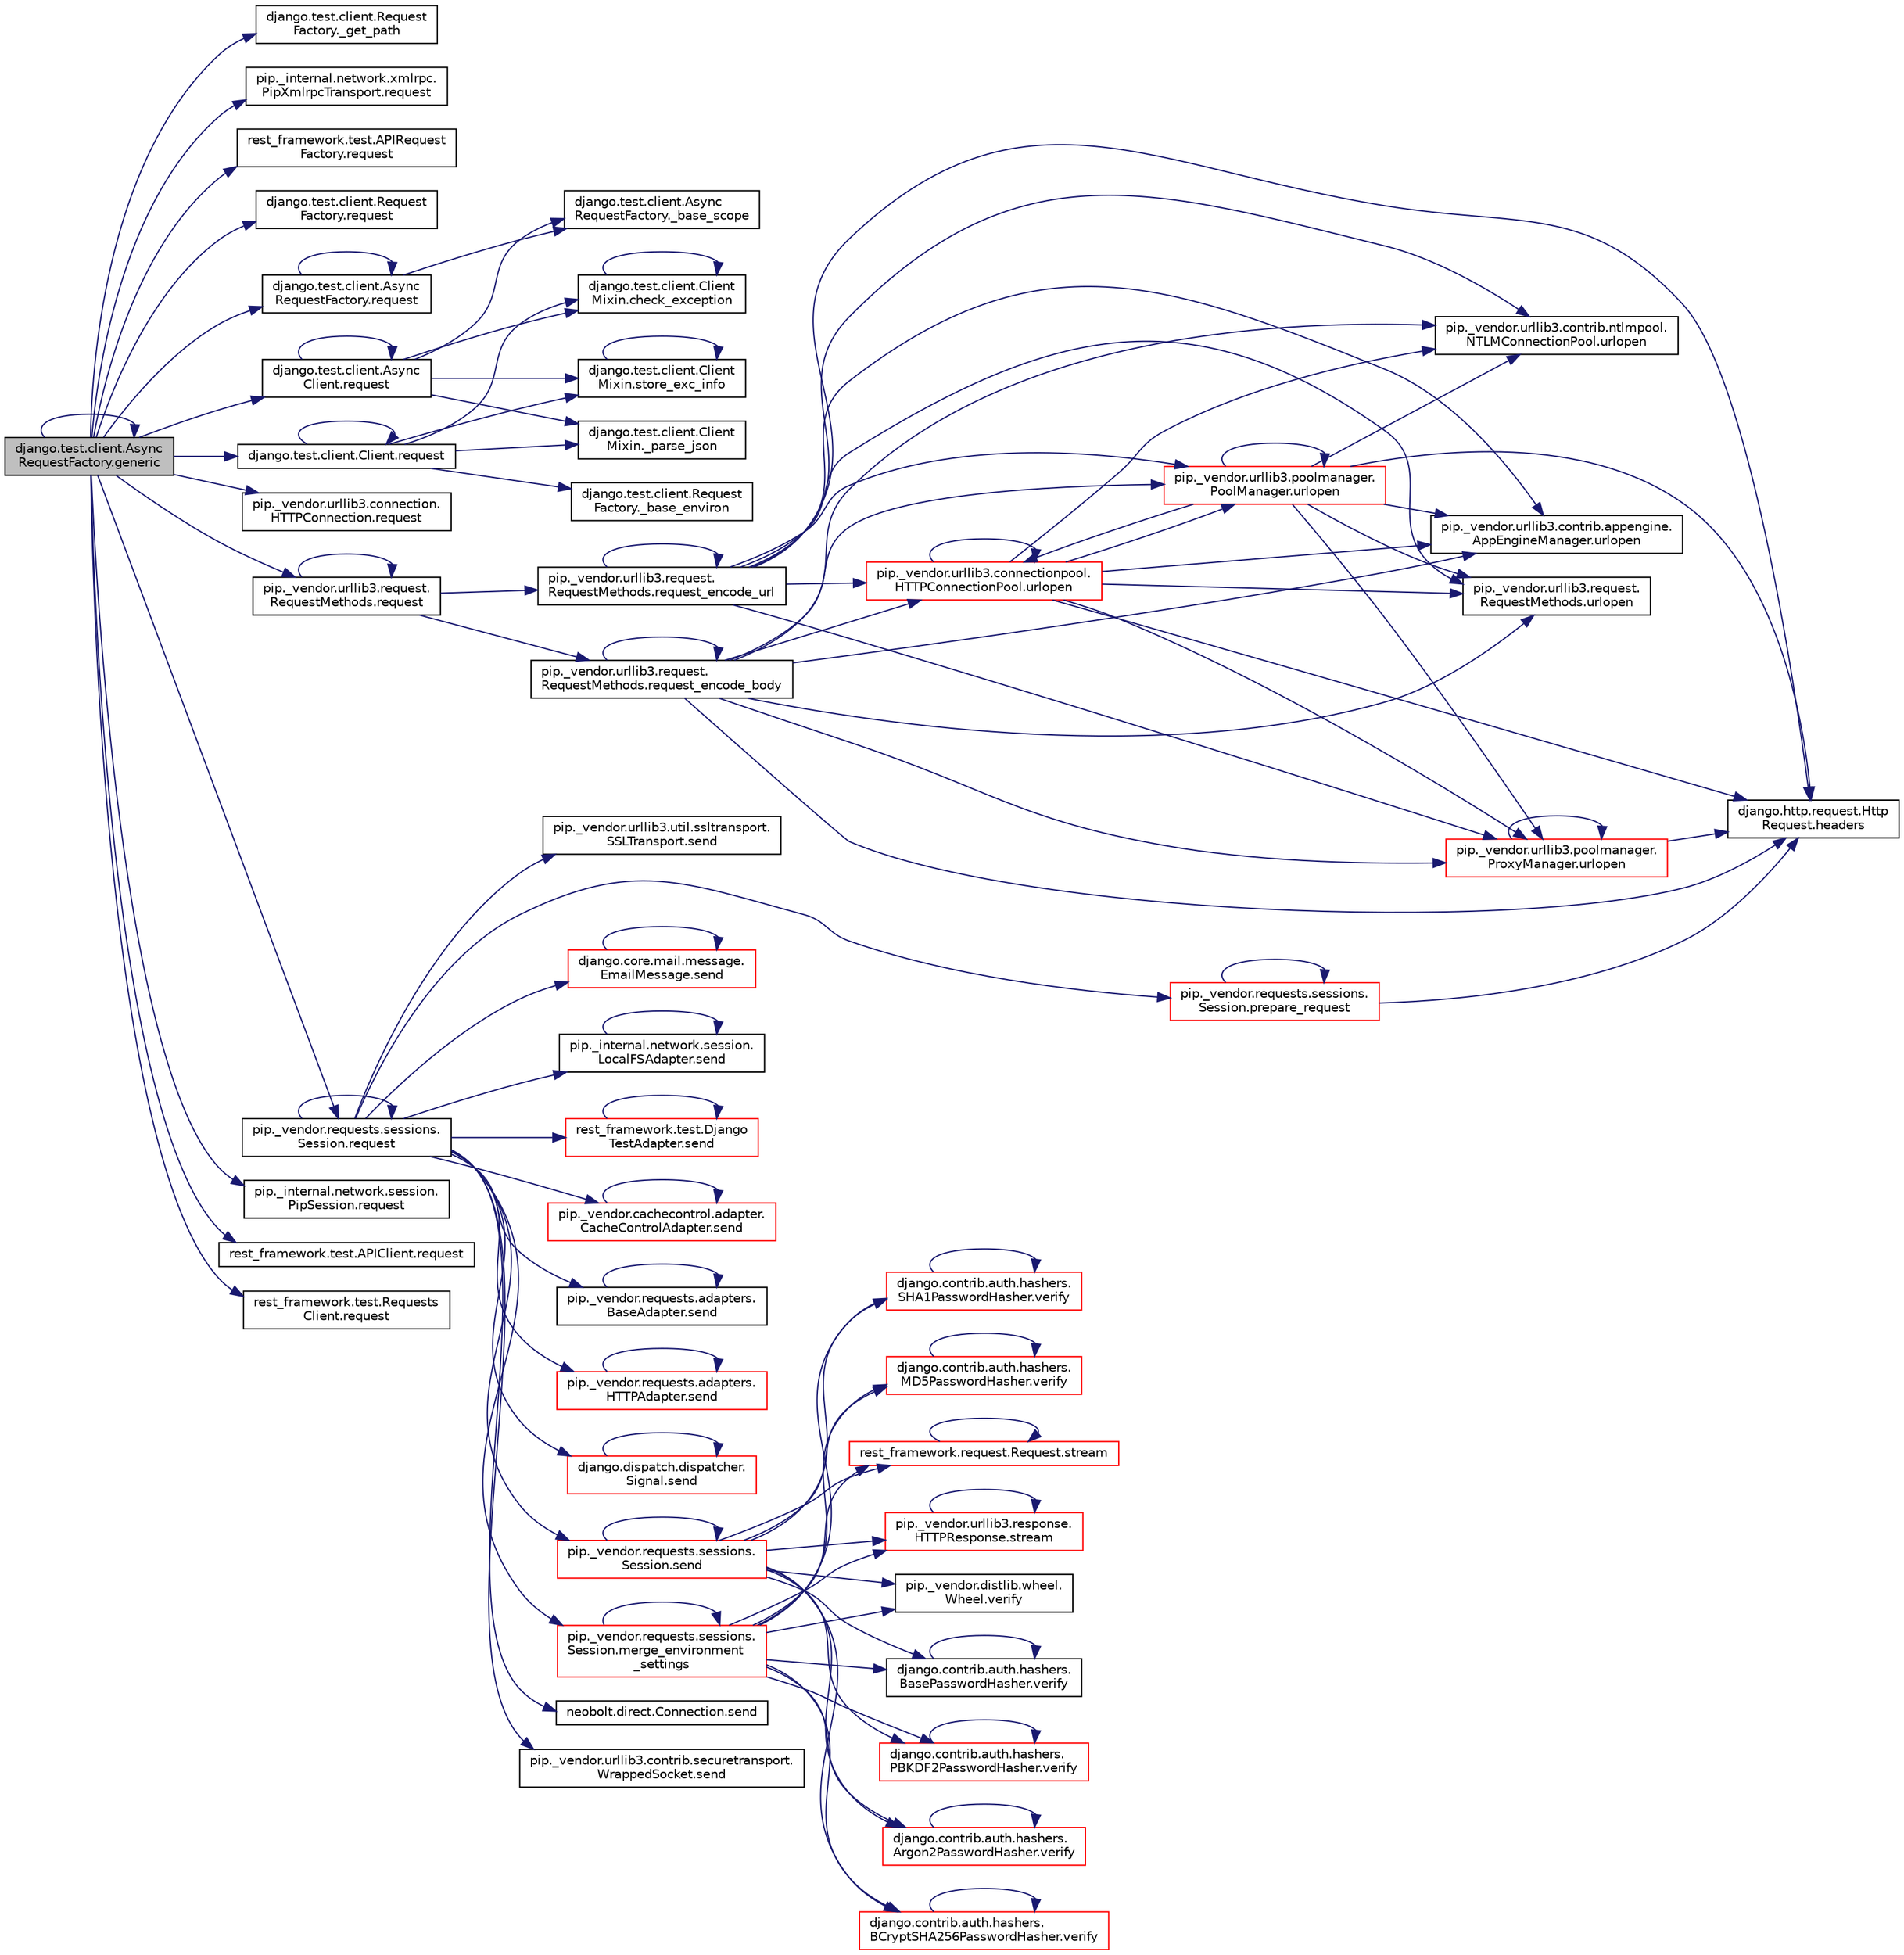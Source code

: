 digraph "django.test.client.AsyncRequestFactory.generic"
{
 // LATEX_PDF_SIZE
  edge [fontname="Helvetica",fontsize="10",labelfontname="Helvetica",labelfontsize="10"];
  node [fontname="Helvetica",fontsize="10",shape=record];
  rankdir="LR";
  Node1 [label="django.test.client.Async\lRequestFactory.generic",height=0.2,width=0.4,color="black", fillcolor="grey75", style="filled", fontcolor="black",tooltip=" "];
  Node1 -> Node2 [color="midnightblue",fontsize="10",style="solid",fontname="Helvetica"];
  Node2 [label="django.test.client.Request\lFactory._get_path",height=0.2,width=0.4,color="black", fillcolor="white", style="filled",URL="$db/d7f/classdjango_1_1test_1_1client_1_1_request_factory.html#aa0c493ac026df4a0352d9cabf1ce10f8",tooltip=" "];
  Node1 -> Node1 [color="midnightblue",fontsize="10",style="solid",fontname="Helvetica"];
  Node1 -> Node3 [color="midnightblue",fontsize="10",style="solid",fontname="Helvetica"];
  Node3 [label="pip._internal.network.xmlrpc.\lPipXmlrpcTransport.request",height=0.2,width=0.4,color="black", fillcolor="white", style="filled",URL="$dd/d8a/classpip_1_1__internal_1_1network_1_1xmlrpc_1_1_pip_xmlrpc_transport.html#adb84317dcc522d845a56ce9cc4f82522",tooltip=" "];
  Node1 -> Node4 [color="midnightblue",fontsize="10",style="solid",fontname="Helvetica"];
  Node4 [label="rest_framework.test.APIRequest\lFactory.request",height=0.2,width=0.4,color="black", fillcolor="white", style="filled",URL="$da/d3c/classrest__framework_1_1test_1_1_a_p_i_request_factory.html#abd5931aada009b9fb1f1577613acd058",tooltip=" "];
  Node1 -> Node5 [color="midnightblue",fontsize="10",style="solid",fontname="Helvetica"];
  Node5 [label="django.test.client.Request\lFactory.request",height=0.2,width=0.4,color="black", fillcolor="white", style="filled",URL="$db/d7f/classdjango_1_1test_1_1client_1_1_request_factory.html#a12550839ba4cbabcf38bff0d2ff69f0a",tooltip=" "];
  Node1 -> Node6 [color="midnightblue",fontsize="10",style="solid",fontname="Helvetica"];
  Node6 [label="django.test.client.Async\lRequestFactory.request",height=0.2,width=0.4,color="black", fillcolor="white", style="filled",URL="$d6/de5/classdjango_1_1test_1_1client_1_1_async_request_factory.html#a8dcee74bc0f05203aa2aa2aad95555a9",tooltip=" "];
  Node6 -> Node7 [color="midnightblue",fontsize="10",style="solid",fontname="Helvetica"];
  Node7 [label="django.test.client.Async\lRequestFactory._base_scope",height=0.2,width=0.4,color="black", fillcolor="white", style="filled",URL="$d6/de5/classdjango_1_1test_1_1client_1_1_async_request_factory.html#a0f3b06a02852c6111eaab5a2c6b6b4fd",tooltip=" "];
  Node6 -> Node6 [color="midnightblue",fontsize="10",style="solid",fontname="Helvetica"];
  Node1 -> Node8 [color="midnightblue",fontsize="10",style="solid",fontname="Helvetica"];
  Node8 [label="django.test.client.Client.request",height=0.2,width=0.4,color="black", fillcolor="white", style="filled",URL="$d2/d2e/classdjango_1_1test_1_1client_1_1_client.html#a4b25cead120a234c08a522e016cb6138",tooltip=" "];
  Node8 -> Node9 [color="midnightblue",fontsize="10",style="solid",fontname="Helvetica"];
  Node9 [label="django.test.client.Request\lFactory._base_environ",height=0.2,width=0.4,color="black", fillcolor="white", style="filled",URL="$db/d7f/classdjango_1_1test_1_1client_1_1_request_factory.html#aebfbaaf544ab47e0aaaa3a282ab99dc2",tooltip=" "];
  Node8 -> Node10 [color="midnightblue",fontsize="10",style="solid",fontname="Helvetica"];
  Node10 [label="django.test.client.Client\lMixin._parse_json",height=0.2,width=0.4,color="black", fillcolor="white", style="filled",URL="$da/dd7/classdjango_1_1test_1_1client_1_1_client_mixin.html#a8286559999fe1a685cf2a3e398b01883",tooltip=" "];
  Node8 -> Node11 [color="midnightblue",fontsize="10",style="solid",fontname="Helvetica"];
  Node11 [label="django.test.client.Client\lMixin.check_exception",height=0.2,width=0.4,color="black", fillcolor="white", style="filled",URL="$da/dd7/classdjango_1_1test_1_1client_1_1_client_mixin.html#a3e5eb4fb98154c3fee071554699b0a02",tooltip=" "];
  Node11 -> Node11 [color="midnightblue",fontsize="10",style="solid",fontname="Helvetica"];
  Node8 -> Node8 [color="midnightblue",fontsize="10",style="solid",fontname="Helvetica"];
  Node8 -> Node12 [color="midnightblue",fontsize="10",style="solid",fontname="Helvetica"];
  Node12 [label="django.test.client.Client\lMixin.store_exc_info",height=0.2,width=0.4,color="black", fillcolor="white", style="filled",URL="$da/dd7/classdjango_1_1test_1_1client_1_1_client_mixin.html#a97e2ed480f9ee415e64f1764bdd38c31",tooltip=" "];
  Node12 -> Node12 [color="midnightblue",fontsize="10",style="solid",fontname="Helvetica"];
  Node1 -> Node13 [color="midnightblue",fontsize="10",style="solid",fontname="Helvetica"];
  Node13 [label="django.test.client.Async\lClient.request",height=0.2,width=0.4,color="black", fillcolor="white", style="filled",URL="$d9/dd7/classdjango_1_1test_1_1client_1_1_async_client.html#a38330cfdf01cb69d3dd0bdb8b9777bd9",tooltip=" "];
  Node13 -> Node7 [color="midnightblue",fontsize="10",style="solid",fontname="Helvetica"];
  Node13 -> Node10 [color="midnightblue",fontsize="10",style="solid",fontname="Helvetica"];
  Node13 -> Node11 [color="midnightblue",fontsize="10",style="solid",fontname="Helvetica"];
  Node13 -> Node13 [color="midnightblue",fontsize="10",style="solid",fontname="Helvetica"];
  Node13 -> Node12 [color="midnightblue",fontsize="10",style="solid",fontname="Helvetica"];
  Node1 -> Node14 [color="midnightblue",fontsize="10",style="solid",fontname="Helvetica"];
  Node14 [label="pip._vendor.urllib3.connection.\lHTTPConnection.request",height=0.2,width=0.4,color="black", fillcolor="white", style="filled",URL="$d2/d75/classpip_1_1__vendor_1_1urllib3_1_1connection_1_1_h_t_t_p_connection.html#ae44707607a133fa0d27085cc2ea9ef85",tooltip=" "];
  Node1 -> Node15 [color="midnightblue",fontsize="10",style="solid",fontname="Helvetica"];
  Node15 [label="pip._vendor.urllib3.request.\lRequestMethods.request",height=0.2,width=0.4,color="black", fillcolor="white", style="filled",URL="$de/d48/classpip_1_1__vendor_1_1urllib3_1_1request_1_1_request_methods.html#a875ca454fac77c856bdf0cbe44f8fb64",tooltip=" "];
  Node15 -> Node15 [color="midnightblue",fontsize="10",style="solid",fontname="Helvetica"];
  Node15 -> Node16 [color="midnightblue",fontsize="10",style="solid",fontname="Helvetica"];
  Node16 [label="pip._vendor.urllib3.request.\lRequestMethods.request_encode_body",height=0.2,width=0.4,color="black", fillcolor="white", style="filled",URL="$de/d48/classpip_1_1__vendor_1_1urllib3_1_1request_1_1_request_methods.html#aac879ba72efb676310e8298a97b07ef8",tooltip=" "];
  Node16 -> Node17 [color="midnightblue",fontsize="10",style="solid",fontname="Helvetica"];
  Node17 [label="django.http.request.Http\lRequest.headers",height=0.2,width=0.4,color="black", fillcolor="white", style="filled",URL="$d1/ded/classdjango_1_1http_1_1request_1_1_http_request.html#a0fed8b781301745131bfbbcaf6a415f9",tooltip=" "];
  Node16 -> Node16 [color="midnightblue",fontsize="10",style="solid",fontname="Helvetica"];
  Node16 -> Node18 [color="midnightblue",fontsize="10",style="solid",fontname="Helvetica"];
  Node18 [label="pip._vendor.urllib3.request.\lRequestMethods.urlopen",height=0.2,width=0.4,color="black", fillcolor="white", style="filled",URL="$de/d48/classpip_1_1__vendor_1_1urllib3_1_1request_1_1_request_methods.html#a53606b0ea8e4ad83aa5a1c75ab3a5ee8",tooltip=" "];
  Node16 -> Node19 [color="midnightblue",fontsize="10",style="solid",fontname="Helvetica"];
  Node19 [label="pip._vendor.urllib3.contrib.ntlmpool.\lNTLMConnectionPool.urlopen",height=0.2,width=0.4,color="black", fillcolor="white", style="filled",URL="$de/d51/classpip_1_1__vendor_1_1urllib3_1_1contrib_1_1ntlmpool_1_1_n_t_l_m_connection_pool.html#a623f3d73de05c5e06039781aef1b82c5",tooltip=" "];
  Node16 -> Node20 [color="midnightblue",fontsize="10",style="solid",fontname="Helvetica"];
  Node20 [label="pip._vendor.urllib3.connectionpool.\lHTTPConnectionPool.urlopen",height=0.2,width=0.4,color="red", fillcolor="white", style="filled",URL="$d7/d7c/classpip_1_1__vendor_1_1urllib3_1_1connectionpool_1_1_h_t_t_p_connection_pool.html#a2b735d39098003139c3dd615eff57406",tooltip=" "];
  Node20 -> Node17 [color="midnightblue",fontsize="10",style="solid",fontname="Helvetica"];
  Node20 -> Node18 [color="midnightblue",fontsize="10",style="solid",fontname="Helvetica"];
  Node20 -> Node19 [color="midnightblue",fontsize="10",style="solid",fontname="Helvetica"];
  Node20 -> Node20 [color="midnightblue",fontsize="10",style="solid",fontname="Helvetica"];
  Node20 -> Node33 [color="midnightblue",fontsize="10",style="solid",fontname="Helvetica"];
  Node33 [label="pip._vendor.urllib3.contrib.appengine.\lAppEngineManager.urlopen",height=0.2,width=0.4,color="black", fillcolor="white", style="filled",URL="$d6/da8/classpip_1_1__vendor_1_1urllib3_1_1contrib_1_1appengine_1_1_app_engine_manager.html#a255d845a998c8a6716a84096d77652ad",tooltip=" "];
  Node20 -> Node34 [color="midnightblue",fontsize="10",style="solid",fontname="Helvetica"];
  Node34 [label="pip._vendor.urllib3.poolmanager.\lPoolManager.urlopen",height=0.2,width=0.4,color="red", fillcolor="white", style="filled",URL="$db/d75/classpip_1_1__vendor_1_1urllib3_1_1poolmanager_1_1_pool_manager.html#a66b3d290c006a396a5969aa1b8dda606",tooltip=" "];
  Node34 -> Node17 [color="midnightblue",fontsize="10",style="solid",fontname="Helvetica"];
  Node34 -> Node18 [color="midnightblue",fontsize="10",style="solid",fontname="Helvetica"];
  Node34 -> Node19 [color="midnightblue",fontsize="10",style="solid",fontname="Helvetica"];
  Node34 -> Node20 [color="midnightblue",fontsize="10",style="solid",fontname="Helvetica"];
  Node34 -> Node33 [color="midnightblue",fontsize="10",style="solid",fontname="Helvetica"];
  Node34 -> Node34 [color="midnightblue",fontsize="10",style="solid",fontname="Helvetica"];
  Node34 -> Node43 [color="midnightblue",fontsize="10",style="solid",fontname="Helvetica"];
  Node43 [label="pip._vendor.urllib3.poolmanager.\lProxyManager.urlopen",height=0.2,width=0.4,color="red", fillcolor="white", style="filled",URL="$d6/df4/classpip_1_1__vendor_1_1urllib3_1_1poolmanager_1_1_proxy_manager.html#a68b6325b8aeaa3fc49302757dc612033",tooltip=" "];
  Node43 -> Node17 [color="midnightblue",fontsize="10",style="solid",fontname="Helvetica"];
  Node43 -> Node43 [color="midnightblue",fontsize="10",style="solid",fontname="Helvetica"];
  Node20 -> Node43 [color="midnightblue",fontsize="10",style="solid",fontname="Helvetica"];
  Node16 -> Node33 [color="midnightblue",fontsize="10",style="solid",fontname="Helvetica"];
  Node16 -> Node34 [color="midnightblue",fontsize="10",style="solid",fontname="Helvetica"];
  Node16 -> Node43 [color="midnightblue",fontsize="10",style="solid",fontname="Helvetica"];
  Node15 -> Node45 [color="midnightblue",fontsize="10",style="solid",fontname="Helvetica"];
  Node45 [label="pip._vendor.urllib3.request.\lRequestMethods.request_encode_url",height=0.2,width=0.4,color="black", fillcolor="white", style="filled",URL="$de/d48/classpip_1_1__vendor_1_1urllib3_1_1request_1_1_request_methods.html#ac51c7d4e15837f451bceb26cd4dd19a3",tooltip=" "];
  Node45 -> Node17 [color="midnightblue",fontsize="10",style="solid",fontname="Helvetica"];
  Node45 -> Node45 [color="midnightblue",fontsize="10",style="solid",fontname="Helvetica"];
  Node45 -> Node18 [color="midnightblue",fontsize="10",style="solid",fontname="Helvetica"];
  Node45 -> Node19 [color="midnightblue",fontsize="10",style="solid",fontname="Helvetica"];
  Node45 -> Node20 [color="midnightblue",fontsize="10",style="solid",fontname="Helvetica"];
  Node45 -> Node33 [color="midnightblue",fontsize="10",style="solid",fontname="Helvetica"];
  Node45 -> Node34 [color="midnightblue",fontsize="10",style="solid",fontname="Helvetica"];
  Node45 -> Node43 [color="midnightblue",fontsize="10",style="solid",fontname="Helvetica"];
  Node1 -> Node46 [color="midnightblue",fontsize="10",style="solid",fontname="Helvetica"];
  Node46 [label="pip._vendor.requests.sessions.\lSession.request",height=0.2,width=0.4,color="black", fillcolor="white", style="filled",URL="$da/de9/classpip_1_1__vendor_1_1requests_1_1sessions_1_1_session.html#a718b60e99280c6ef1a346cb6dc0a90c8",tooltip=" "];
  Node46 -> Node47 [color="midnightblue",fontsize="10",style="solid",fontname="Helvetica"];
  Node47 [label="pip._vendor.requests.sessions.\lSession.merge_environment\l_settings",height=0.2,width=0.4,color="red", fillcolor="white", style="filled",URL="$da/de9/classpip_1_1__vendor_1_1requests_1_1sessions_1_1_session.html#a281aa976ac215f2b76d4309e4091a7a4",tooltip=" "];
  Node47 -> Node47 [color="midnightblue",fontsize="10",style="solid",fontname="Helvetica"];
  Node47 -> Node48 [color="midnightblue",fontsize="10",style="solid",fontname="Helvetica"];
  Node48 [label="rest_framework.request.Request.stream",height=0.2,width=0.4,color="red", fillcolor="white", style="filled",URL="$d9/d48/classrest__framework_1_1request_1_1_request.html#af4b0ad5f3b472837e6bc511bbe8ef6ee",tooltip=" "];
  Node48 -> Node48 [color="midnightblue",fontsize="10",style="solid",fontname="Helvetica"];
  Node47 -> Node50 [color="midnightblue",fontsize="10",style="solid",fontname="Helvetica"];
  Node50 [label="pip._vendor.urllib3.response.\lHTTPResponse.stream",height=0.2,width=0.4,color="red", fillcolor="white", style="filled",URL="$dd/d5a/classpip_1_1__vendor_1_1urllib3_1_1response_1_1_h_t_t_p_response.html#aad7ca8755c86a2cfe56f28e64b7f9e77",tooltip=" "];
  Node50 -> Node50 [color="midnightblue",fontsize="10",style="solid",fontname="Helvetica"];
  Node47 -> Node2861 [color="midnightblue",fontsize="10",style="solid",fontname="Helvetica"];
  Node2861 [label="pip._vendor.distlib.wheel.\lWheel.verify",height=0.2,width=0.4,color="black", fillcolor="white", style="filled",URL="$d1/d0b/classpip_1_1__vendor_1_1distlib_1_1wheel_1_1_wheel.html#a3792fb283924a1add010ebf4fc259a76",tooltip=" "];
  Node47 -> Node2862 [color="midnightblue",fontsize="10",style="solid",fontname="Helvetica"];
  Node2862 [label="django.contrib.auth.hashers.\lBasePasswordHasher.verify",height=0.2,width=0.4,color="black", fillcolor="white", style="filled",URL="$d7/d8e/classdjango_1_1contrib_1_1auth_1_1hashers_1_1_base_password_hasher.html#a6edb32933f71ee82ef20a996c95a5a6f",tooltip=" "];
  Node2862 -> Node2862 [color="midnightblue",fontsize="10",style="solid",fontname="Helvetica"];
  Node47 -> Node2863 [color="midnightblue",fontsize="10",style="solid",fontname="Helvetica"];
  Node2863 [label="django.contrib.auth.hashers.\lPBKDF2PasswordHasher.verify",height=0.2,width=0.4,color="red", fillcolor="white", style="filled",URL="$dc/d2f/classdjango_1_1contrib_1_1auth_1_1hashers_1_1_p_b_k_d_f2_password_hasher.html#a14c0a7adc14fcb67d582dba632654730",tooltip=" "];
  Node2863 -> Node2863 [color="midnightblue",fontsize="10",style="solid",fontname="Helvetica"];
  Node47 -> Node2880 [color="midnightblue",fontsize="10",style="solid",fontname="Helvetica"];
  Node2880 [label="django.contrib.auth.hashers.\lArgon2PasswordHasher.verify",height=0.2,width=0.4,color="red", fillcolor="white", style="filled",URL="$d9/d60/classdjango_1_1contrib_1_1auth_1_1hashers_1_1_argon2_password_hasher.html#ae6d55f8b4a5e80d586aadf3b5d7620b2",tooltip=" "];
  Node2880 -> Node2880 [color="midnightblue",fontsize="10",style="solid",fontname="Helvetica"];
  Node47 -> Node2881 [color="midnightblue",fontsize="10",style="solid",fontname="Helvetica"];
  Node2881 [label="django.contrib.auth.hashers.\lBCryptSHA256PasswordHasher.verify",height=0.2,width=0.4,color="red", fillcolor="white", style="filled",URL="$d6/d8a/classdjango_1_1contrib_1_1auth_1_1hashers_1_1_b_crypt_s_h_a256_password_hasher.html#a37ec86faa5f689ee4e87d2cf64c625db",tooltip=" "];
  Node2881 -> Node2881 [color="midnightblue",fontsize="10",style="solid",fontname="Helvetica"];
  Node47 -> Node2882 [color="midnightblue",fontsize="10",style="solid",fontname="Helvetica"];
  Node2882 [label="django.contrib.auth.hashers.\lSHA1PasswordHasher.verify",height=0.2,width=0.4,color="red", fillcolor="white", style="filled",URL="$d2/d98/classdjango_1_1contrib_1_1auth_1_1hashers_1_1_s_h_a1_password_hasher.html#a5a7efce9647022ac7210aaca2920c328",tooltip=" "];
  Node2882 -> Node2882 [color="midnightblue",fontsize="10",style="solid",fontname="Helvetica"];
  Node47 -> Node2883 [color="midnightblue",fontsize="10",style="solid",fontname="Helvetica"];
  Node2883 [label="django.contrib.auth.hashers.\lMD5PasswordHasher.verify",height=0.2,width=0.4,color="red", fillcolor="white", style="filled",URL="$d6/d56/classdjango_1_1contrib_1_1auth_1_1hashers_1_1_m_d5_password_hasher.html#a58cef15ef992c0f16395d7e01bbfdadc",tooltip=" "];
  Node2883 -> Node2883 [color="midnightblue",fontsize="10",style="solid",fontname="Helvetica"];
  Node46 -> Node5530 [color="midnightblue",fontsize="10",style="solid",fontname="Helvetica"];
  Node5530 [label="pip._vendor.requests.sessions.\lSession.prepare_request",height=0.2,width=0.4,color="red", fillcolor="white", style="filled",URL="$da/de9/classpip_1_1__vendor_1_1requests_1_1sessions_1_1_session.html#a9ff769c5610b100b08ca3a357b44eb2a",tooltip=" "];
  Node5530 -> Node17 [color="midnightblue",fontsize="10",style="solid",fontname="Helvetica"];
  Node5530 -> Node5530 [color="midnightblue",fontsize="10",style="solid",fontname="Helvetica"];
  Node46 -> Node46 [color="midnightblue",fontsize="10",style="solid",fontname="Helvetica"];
  Node46 -> Node2829 [color="midnightblue",fontsize="10",style="solid",fontname="Helvetica"];
  Node2829 [label="neobolt.direct.Connection.send",height=0.2,width=0.4,color="black", fillcolor="white", style="filled",URL="$d8/db4/classneobolt_1_1direct_1_1_connection.html#a57f1249f7411c31d732c3960e81dde43",tooltip=" "];
  Node46 -> Node2830 [color="midnightblue",fontsize="10",style="solid",fontname="Helvetica"];
  Node2830 [label="pip._vendor.urllib3.contrib.securetransport.\lWrappedSocket.send",height=0.2,width=0.4,color="black", fillcolor="white", style="filled",URL="$da/dfd/classpip_1_1__vendor_1_1urllib3_1_1contrib_1_1securetransport_1_1_wrapped_socket.html#a28869d3bbbcd6d0517f106a7192642f5",tooltip=" "];
  Node46 -> Node2831 [color="midnightblue",fontsize="10",style="solid",fontname="Helvetica"];
  Node2831 [label="pip._vendor.urllib3.util.ssltransport.\lSSLTransport.send",height=0.2,width=0.4,color="black", fillcolor="white", style="filled",URL="$d5/d5b/classpip_1_1__vendor_1_1urllib3_1_1util_1_1ssltransport_1_1_s_s_l_transport.html#aa73bada90e50687b906be549f6dee2d2",tooltip=" "];
  Node46 -> Node2832 [color="midnightblue",fontsize="10",style="solid",fontname="Helvetica"];
  Node2832 [label="django.core.mail.message.\lEmailMessage.send",height=0.2,width=0.4,color="red", fillcolor="white", style="filled",URL="$d9/d6b/classdjango_1_1core_1_1mail_1_1message_1_1_email_message.html#a0ed07ca9ef5dc033d04da5e8ea6aae2d",tooltip=" "];
  Node2832 -> Node2832 [color="midnightblue",fontsize="10",style="solid",fontname="Helvetica"];
  Node46 -> Node2837 [color="midnightblue",fontsize="10",style="solid",fontname="Helvetica"];
  Node2837 [label="pip._internal.network.session.\lLocalFSAdapter.send",height=0.2,width=0.4,color="black", fillcolor="white", style="filled",URL="$d4/dd3/classpip_1_1__internal_1_1network_1_1session_1_1_local_f_s_adapter.html#afef6a4cb7abd169ba52782dfd386ffb3",tooltip=" "];
  Node2837 -> Node2837 [color="midnightblue",fontsize="10",style="solid",fontname="Helvetica"];
  Node46 -> Node2838 [color="midnightblue",fontsize="10",style="solid",fontname="Helvetica"];
  Node2838 [label="pip._vendor.requests.sessions.\lSession.send",height=0.2,width=0.4,color="red", fillcolor="white", style="filled",URL="$da/de9/classpip_1_1__vendor_1_1requests_1_1sessions_1_1_session.html#ae8fcb76dca3180b80dfd66c07587aeb2",tooltip=" "];
  Node2838 -> Node2838 [color="midnightblue",fontsize="10",style="solid",fontname="Helvetica"];
  Node2838 -> Node48 [color="midnightblue",fontsize="10",style="solid",fontname="Helvetica"];
  Node2838 -> Node50 [color="midnightblue",fontsize="10",style="solid",fontname="Helvetica"];
  Node2838 -> Node2861 [color="midnightblue",fontsize="10",style="solid",fontname="Helvetica"];
  Node2838 -> Node2862 [color="midnightblue",fontsize="10",style="solid",fontname="Helvetica"];
  Node2838 -> Node2863 [color="midnightblue",fontsize="10",style="solid",fontname="Helvetica"];
  Node2838 -> Node2880 [color="midnightblue",fontsize="10",style="solid",fontname="Helvetica"];
  Node2838 -> Node2881 [color="midnightblue",fontsize="10",style="solid",fontname="Helvetica"];
  Node2838 -> Node2882 [color="midnightblue",fontsize="10",style="solid",fontname="Helvetica"];
  Node2838 -> Node2883 [color="midnightblue",fontsize="10",style="solid",fontname="Helvetica"];
  Node46 -> Node2846 [color="midnightblue",fontsize="10",style="solid",fontname="Helvetica"];
  Node2846 [label="rest_framework.test.Django\lTestAdapter.send",height=0.2,width=0.4,color="red", fillcolor="white", style="filled",URL="$d5/d3b/classrest__framework_1_1test_1_1_django_test_adapter.html#aba6196e041138f7fc6a674001c84ae9e",tooltip=" "];
  Node2846 -> Node2846 [color="midnightblue",fontsize="10",style="solid",fontname="Helvetica"];
  Node46 -> Node2851 [color="midnightblue",fontsize="10",style="solid",fontname="Helvetica"];
  Node2851 [label="pip._vendor.cachecontrol.adapter.\lCacheControlAdapter.send",height=0.2,width=0.4,color="red", fillcolor="white", style="filled",URL="$d6/def/classpip_1_1__vendor_1_1cachecontrol_1_1adapter_1_1_cache_control_adapter.html#abddb11a29bd96615d01a19259912ef5d",tooltip=" "];
  Node2851 -> Node2851 [color="midnightblue",fontsize="10",style="solid",fontname="Helvetica"];
  Node46 -> Node2852 [color="midnightblue",fontsize="10",style="solid",fontname="Helvetica"];
  Node2852 [label="pip._vendor.requests.adapters.\lBaseAdapter.send",height=0.2,width=0.4,color="black", fillcolor="white", style="filled",URL="$d0/deb/classpip_1_1__vendor_1_1requests_1_1adapters_1_1_base_adapter.html#a837d77918210137cc87558a6e24621c7",tooltip=" "];
  Node2852 -> Node2852 [color="midnightblue",fontsize="10",style="solid",fontname="Helvetica"];
  Node46 -> Node2853 [color="midnightblue",fontsize="10",style="solid",fontname="Helvetica"];
  Node2853 [label="pip._vendor.requests.adapters.\lHTTPAdapter.send",height=0.2,width=0.4,color="red", fillcolor="white", style="filled",URL="$da/dd8/classpip_1_1__vendor_1_1requests_1_1adapters_1_1_h_t_t_p_adapter.html#a6b8cb9b4129cbc1c9aa685dc69f869a4",tooltip=" "];
  Node2853 -> Node2853 [color="midnightblue",fontsize="10",style="solid",fontname="Helvetica"];
  Node46 -> Node2859 [color="midnightblue",fontsize="10",style="solid",fontname="Helvetica"];
  Node2859 [label="django.dispatch.dispatcher.\lSignal.send",height=0.2,width=0.4,color="red", fillcolor="white", style="filled",URL="$d0/d86/classdjango_1_1dispatch_1_1dispatcher_1_1_signal.html#a07a0ab4d36f331ee1b1472be7d18472d",tooltip=" "];
  Node2859 -> Node2859 [color="midnightblue",fontsize="10",style="solid",fontname="Helvetica"];
  Node1 -> Node476 [color="midnightblue",fontsize="10",style="solid",fontname="Helvetica"];
  Node476 [label="pip._internal.network.session.\lPipSession.request",height=0.2,width=0.4,color="black", fillcolor="white", style="filled",URL="$d9/dc2/classpip_1_1__internal_1_1network_1_1session_1_1_pip_session.html#a9c968f2f764cbd41db6684fafb5b1e6a",tooltip=" "];
  Node1 -> Node474 [color="midnightblue",fontsize="10",style="solid",fontname="Helvetica"];
  Node474 [label="rest_framework.test.APIClient.request",height=0.2,width=0.4,color="black", fillcolor="white", style="filled",URL="$da/d51/classrest__framework_1_1test_1_1_a_p_i_client.html#a77b55b2a0a90921243b61303fc37e59d",tooltip=" "];
  Node1 -> Node475 [color="midnightblue",fontsize="10",style="solid",fontname="Helvetica"];
  Node475 [label="rest_framework.test.Requests\lClient.request",height=0.2,width=0.4,color="black", fillcolor="white", style="filled",URL="$de/dc8/classrest__framework_1_1test_1_1_requests_client.html#ae6de53b1244ae8817b8bf8d6838b72ba",tooltip=" "];
}
